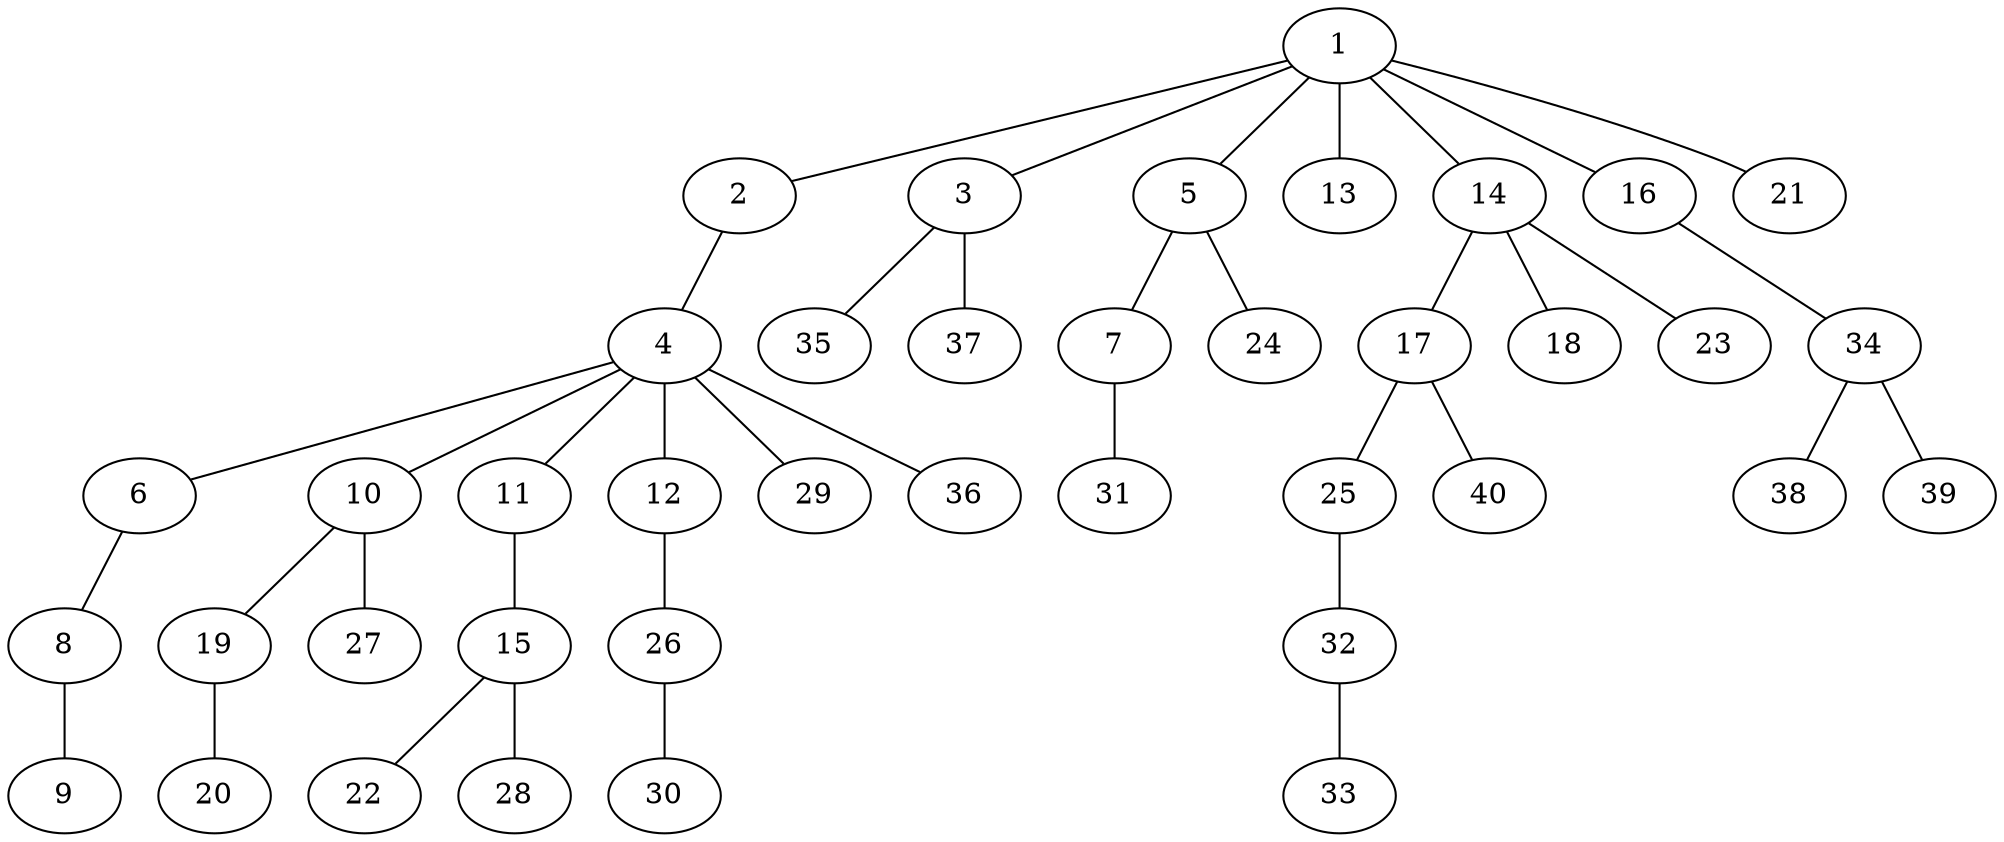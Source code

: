 graph graphname {1--2
1--3
1--5
1--13
1--14
1--16
1--21
2--4
3--35
3--37
4--6
4--10
4--11
4--12
4--29
4--36
5--7
5--24
6--8
7--31
8--9
10--19
10--27
11--15
12--26
14--17
14--18
14--23
15--22
15--28
16--34
17--25
17--40
19--20
25--32
26--30
32--33
34--38
34--39
}